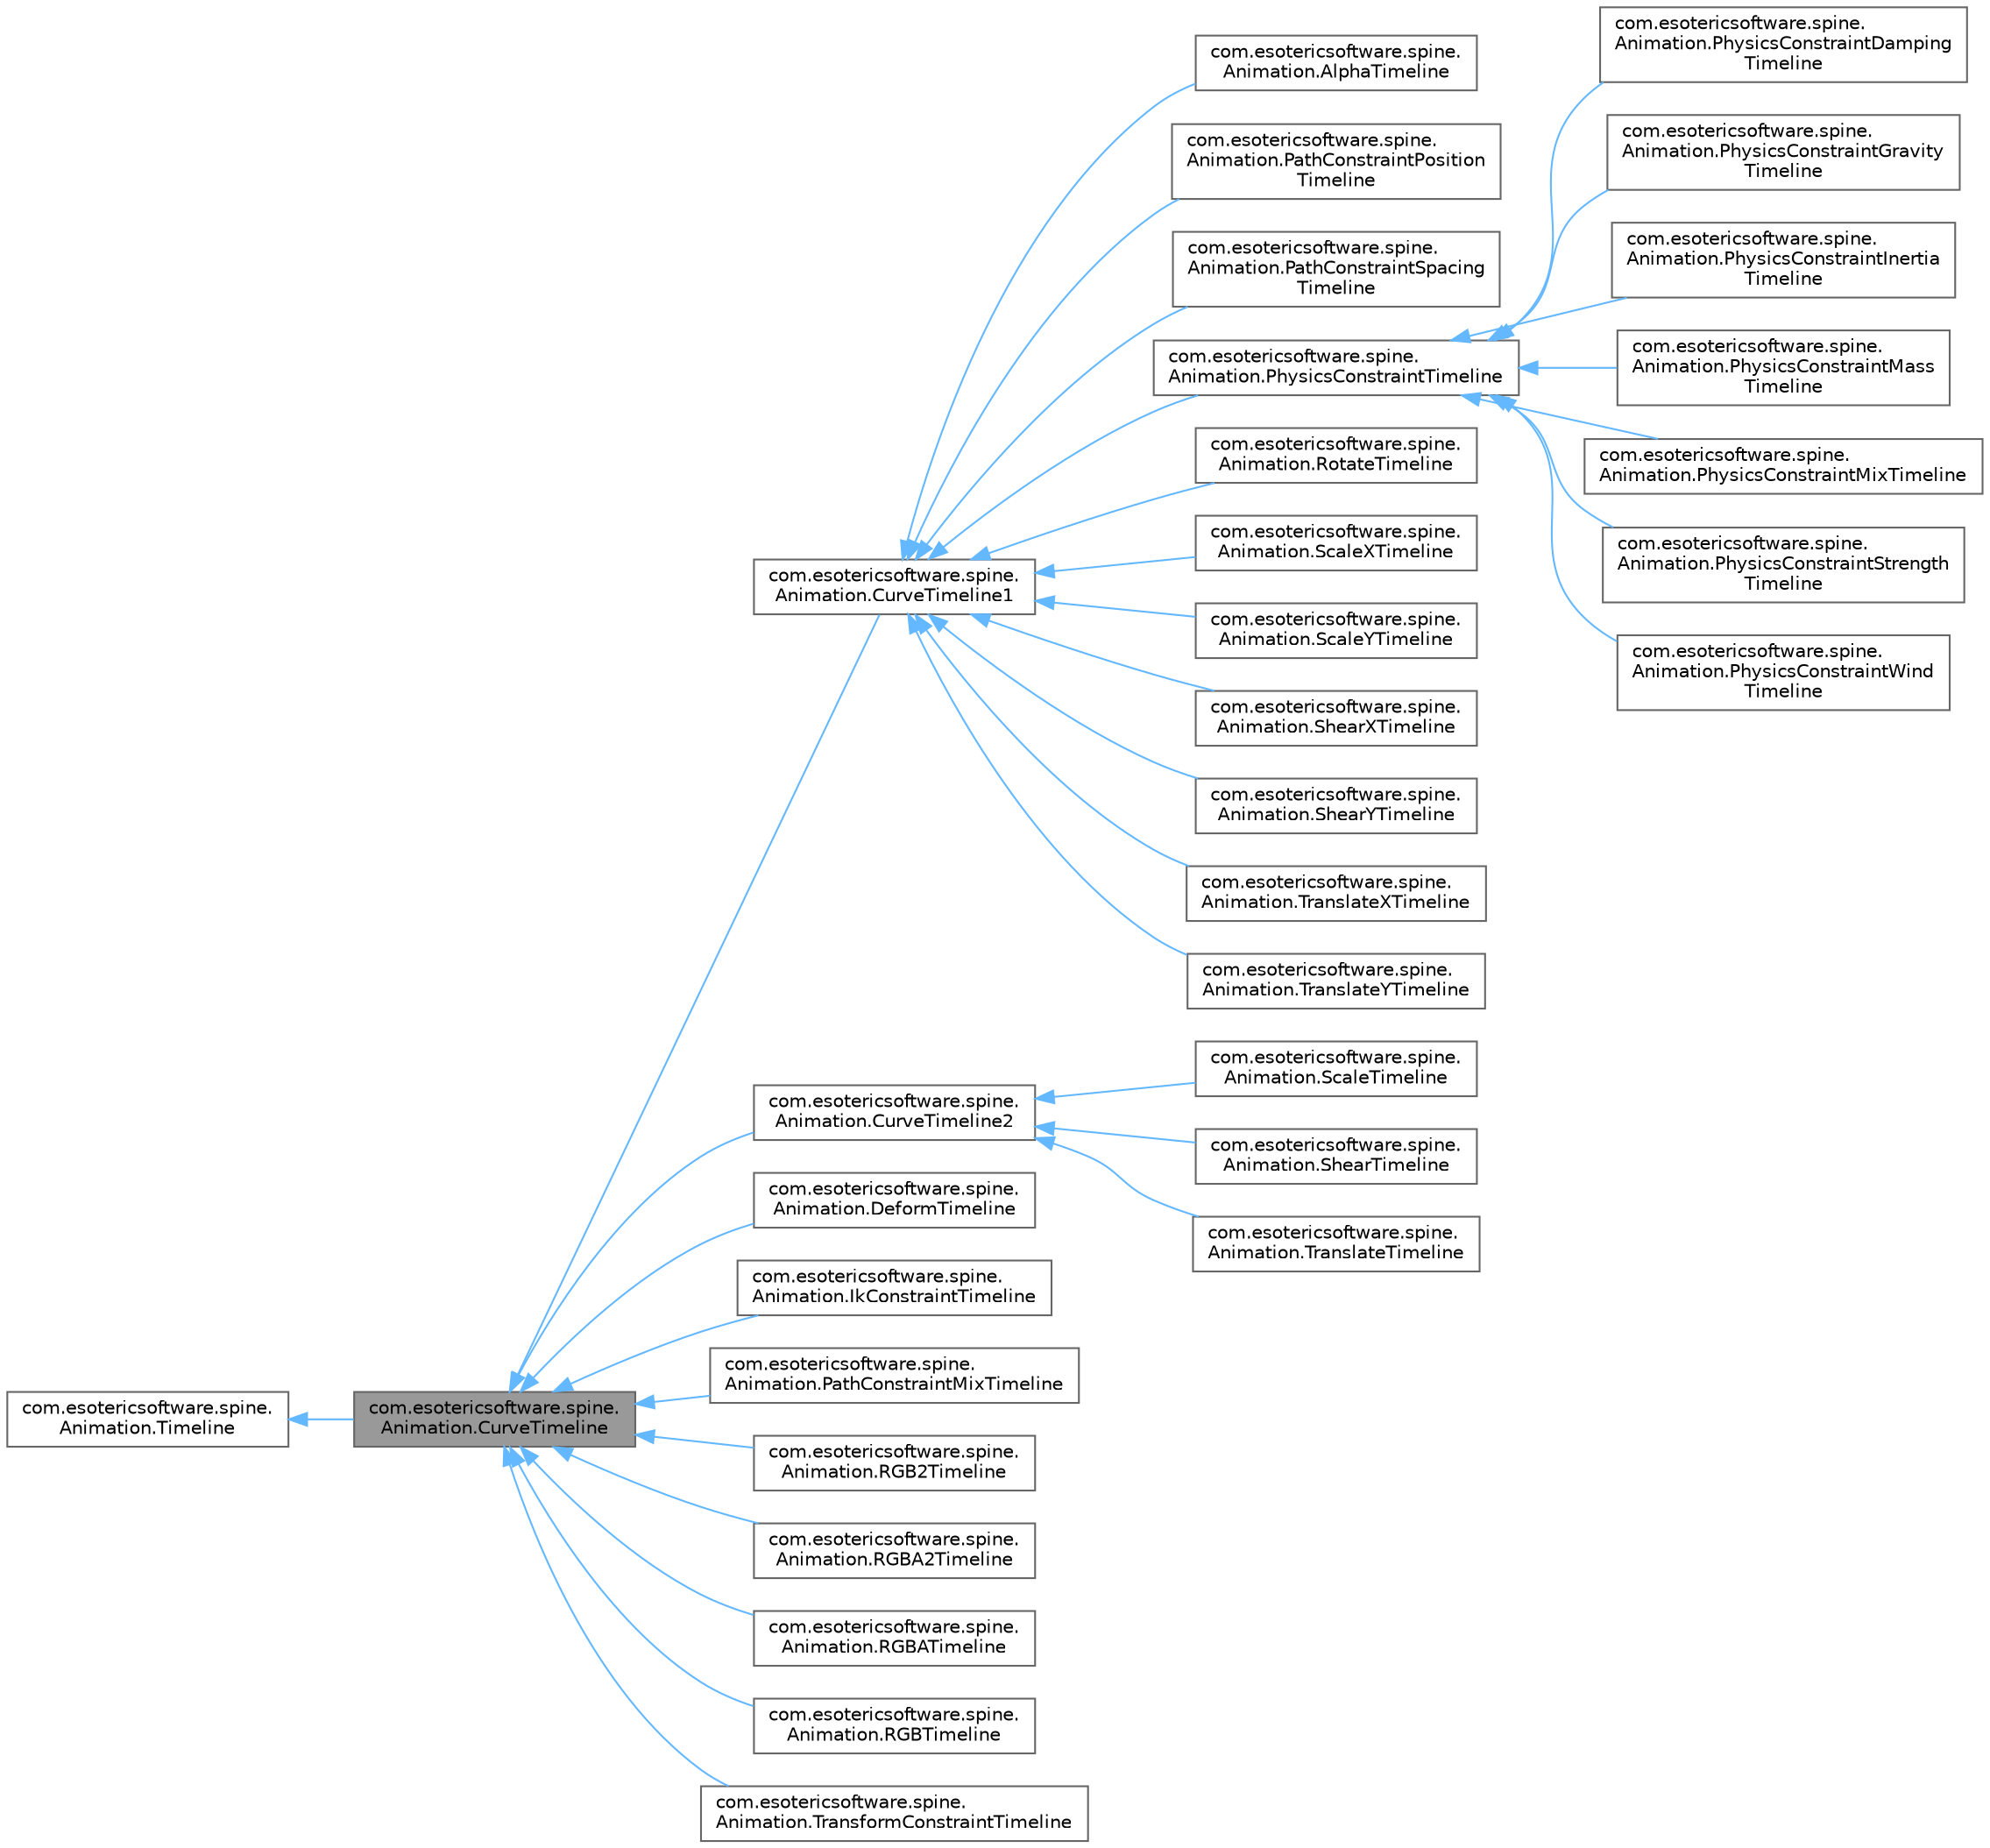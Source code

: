 digraph "com.esotericsoftware.spine.Animation.CurveTimeline"
{
 // LATEX_PDF_SIZE
  bgcolor="transparent";
  edge [fontname=Helvetica,fontsize=10,labelfontname=Helvetica,labelfontsize=10];
  node [fontname=Helvetica,fontsize=10,shape=box,height=0.2,width=0.4];
  rankdir="LR";
  Node1 [id="Node000001",label="com.esotericsoftware.spine.\lAnimation.CurveTimeline",height=0.2,width=0.4,color="gray40", fillcolor="grey60", style="filled", fontcolor="black",tooltip=" "];
  Node2 -> Node1 [id="edge33_Node000001_Node000002",dir="back",color="steelblue1",style="solid",tooltip=" "];
  Node2 [id="Node000002",label="com.esotericsoftware.spine.\lAnimation.Timeline",height=0.2,width=0.4,color="gray40", fillcolor="white", style="filled",URL="$classcom_1_1esotericsoftware_1_1spine_1_1_animation_1_1_timeline.html",tooltip=" "];
  Node1 -> Node3 [id="edge34_Node000001_Node000003",dir="back",color="steelblue1",style="solid",tooltip=" "];
  Node3 [id="Node000003",label="com.esotericsoftware.spine.\lAnimation.CurveTimeline1",height=0.2,width=0.4,color="gray40", fillcolor="white", style="filled",URL="$classcom_1_1esotericsoftware_1_1spine_1_1_animation_1_1_curve_timeline1.html",tooltip=" "];
  Node3 -> Node4 [id="edge35_Node000003_Node000004",dir="back",color="steelblue1",style="solid",tooltip=" "];
  Node4 [id="Node000004",label="com.esotericsoftware.spine.\lAnimation.AlphaTimeline",height=0.2,width=0.4,color="gray40", fillcolor="white", style="filled",URL="$classcom_1_1esotericsoftware_1_1spine_1_1_animation_1_1_alpha_timeline.html",tooltip=" "];
  Node3 -> Node5 [id="edge36_Node000003_Node000005",dir="back",color="steelblue1",style="solid",tooltip=" "];
  Node5 [id="Node000005",label="com.esotericsoftware.spine.\lAnimation.PathConstraintPosition\lTimeline",height=0.2,width=0.4,color="gray40", fillcolor="white", style="filled",URL="$classcom_1_1esotericsoftware_1_1spine_1_1_animation_1_1_path_constraint_position_timeline.html",tooltip=" "];
  Node3 -> Node6 [id="edge37_Node000003_Node000006",dir="back",color="steelblue1",style="solid",tooltip=" "];
  Node6 [id="Node000006",label="com.esotericsoftware.spine.\lAnimation.PathConstraintSpacing\lTimeline",height=0.2,width=0.4,color="gray40", fillcolor="white", style="filled",URL="$classcom_1_1esotericsoftware_1_1spine_1_1_animation_1_1_path_constraint_spacing_timeline.html",tooltip=" "];
  Node3 -> Node7 [id="edge38_Node000003_Node000007",dir="back",color="steelblue1",style="solid",tooltip=" "];
  Node7 [id="Node000007",label="com.esotericsoftware.spine.\lAnimation.PhysicsConstraintTimeline",height=0.2,width=0.4,color="gray40", fillcolor="white", style="filled",URL="$classcom_1_1esotericsoftware_1_1spine_1_1_animation_1_1_physics_constraint_timeline.html",tooltip=" "];
  Node7 -> Node8 [id="edge39_Node000007_Node000008",dir="back",color="steelblue1",style="solid",tooltip=" "];
  Node8 [id="Node000008",label="com.esotericsoftware.spine.\lAnimation.PhysicsConstraintDamping\lTimeline",height=0.2,width=0.4,color="gray40", fillcolor="white", style="filled",URL="$classcom_1_1esotericsoftware_1_1spine_1_1_animation_1_1_physics_constraint_damping_timeline.html",tooltip=" "];
  Node7 -> Node9 [id="edge40_Node000007_Node000009",dir="back",color="steelblue1",style="solid",tooltip=" "];
  Node9 [id="Node000009",label="com.esotericsoftware.spine.\lAnimation.PhysicsConstraintGravity\lTimeline",height=0.2,width=0.4,color="gray40", fillcolor="white", style="filled",URL="$classcom_1_1esotericsoftware_1_1spine_1_1_animation_1_1_physics_constraint_gravity_timeline.html",tooltip=" "];
  Node7 -> Node10 [id="edge41_Node000007_Node000010",dir="back",color="steelblue1",style="solid",tooltip=" "];
  Node10 [id="Node000010",label="com.esotericsoftware.spine.\lAnimation.PhysicsConstraintInertia\lTimeline",height=0.2,width=0.4,color="gray40", fillcolor="white", style="filled",URL="$classcom_1_1esotericsoftware_1_1spine_1_1_animation_1_1_physics_constraint_inertia_timeline.html",tooltip=" "];
  Node7 -> Node11 [id="edge42_Node000007_Node000011",dir="back",color="steelblue1",style="solid",tooltip=" "];
  Node11 [id="Node000011",label="com.esotericsoftware.spine.\lAnimation.PhysicsConstraintMass\lTimeline",height=0.2,width=0.4,color="gray40", fillcolor="white", style="filled",URL="$classcom_1_1esotericsoftware_1_1spine_1_1_animation_1_1_physics_constraint_mass_timeline.html",tooltip=" "];
  Node7 -> Node12 [id="edge43_Node000007_Node000012",dir="back",color="steelblue1",style="solid",tooltip=" "];
  Node12 [id="Node000012",label="com.esotericsoftware.spine.\lAnimation.PhysicsConstraintMixTimeline",height=0.2,width=0.4,color="gray40", fillcolor="white", style="filled",URL="$classcom_1_1esotericsoftware_1_1spine_1_1_animation_1_1_physics_constraint_mix_timeline.html",tooltip=" "];
  Node7 -> Node13 [id="edge44_Node000007_Node000013",dir="back",color="steelblue1",style="solid",tooltip=" "];
  Node13 [id="Node000013",label="com.esotericsoftware.spine.\lAnimation.PhysicsConstraintStrength\lTimeline",height=0.2,width=0.4,color="gray40", fillcolor="white", style="filled",URL="$classcom_1_1esotericsoftware_1_1spine_1_1_animation_1_1_physics_constraint_strength_timeline.html",tooltip=" "];
  Node7 -> Node14 [id="edge45_Node000007_Node000014",dir="back",color="steelblue1",style="solid",tooltip=" "];
  Node14 [id="Node000014",label="com.esotericsoftware.spine.\lAnimation.PhysicsConstraintWind\lTimeline",height=0.2,width=0.4,color="gray40", fillcolor="white", style="filled",URL="$classcom_1_1esotericsoftware_1_1spine_1_1_animation_1_1_physics_constraint_wind_timeline.html",tooltip=" "];
  Node3 -> Node15 [id="edge46_Node000003_Node000015",dir="back",color="steelblue1",style="solid",tooltip=" "];
  Node15 [id="Node000015",label="com.esotericsoftware.spine.\lAnimation.RotateTimeline",height=0.2,width=0.4,color="gray40", fillcolor="white", style="filled",URL="$classcom_1_1esotericsoftware_1_1spine_1_1_animation_1_1_rotate_timeline.html",tooltip=" "];
  Node3 -> Node16 [id="edge47_Node000003_Node000016",dir="back",color="steelblue1",style="solid",tooltip=" "];
  Node16 [id="Node000016",label="com.esotericsoftware.spine.\lAnimation.ScaleXTimeline",height=0.2,width=0.4,color="gray40", fillcolor="white", style="filled",URL="$classcom_1_1esotericsoftware_1_1spine_1_1_animation_1_1_scale_x_timeline.html",tooltip=" "];
  Node3 -> Node17 [id="edge48_Node000003_Node000017",dir="back",color="steelblue1",style="solid",tooltip=" "];
  Node17 [id="Node000017",label="com.esotericsoftware.spine.\lAnimation.ScaleYTimeline",height=0.2,width=0.4,color="gray40", fillcolor="white", style="filled",URL="$classcom_1_1esotericsoftware_1_1spine_1_1_animation_1_1_scale_y_timeline.html",tooltip=" "];
  Node3 -> Node18 [id="edge49_Node000003_Node000018",dir="back",color="steelblue1",style="solid",tooltip=" "];
  Node18 [id="Node000018",label="com.esotericsoftware.spine.\lAnimation.ShearXTimeline",height=0.2,width=0.4,color="gray40", fillcolor="white", style="filled",URL="$classcom_1_1esotericsoftware_1_1spine_1_1_animation_1_1_shear_x_timeline.html",tooltip=" "];
  Node3 -> Node19 [id="edge50_Node000003_Node000019",dir="back",color="steelblue1",style="solid",tooltip=" "];
  Node19 [id="Node000019",label="com.esotericsoftware.spine.\lAnimation.ShearYTimeline",height=0.2,width=0.4,color="gray40", fillcolor="white", style="filled",URL="$classcom_1_1esotericsoftware_1_1spine_1_1_animation_1_1_shear_y_timeline.html",tooltip=" "];
  Node3 -> Node20 [id="edge51_Node000003_Node000020",dir="back",color="steelblue1",style="solid",tooltip=" "];
  Node20 [id="Node000020",label="com.esotericsoftware.spine.\lAnimation.TranslateXTimeline",height=0.2,width=0.4,color="gray40", fillcolor="white", style="filled",URL="$classcom_1_1esotericsoftware_1_1spine_1_1_animation_1_1_translate_x_timeline.html",tooltip=" "];
  Node3 -> Node21 [id="edge52_Node000003_Node000021",dir="back",color="steelblue1",style="solid",tooltip=" "];
  Node21 [id="Node000021",label="com.esotericsoftware.spine.\lAnimation.TranslateYTimeline",height=0.2,width=0.4,color="gray40", fillcolor="white", style="filled",URL="$classcom_1_1esotericsoftware_1_1spine_1_1_animation_1_1_translate_y_timeline.html",tooltip=" "];
  Node1 -> Node22 [id="edge53_Node000001_Node000022",dir="back",color="steelblue1",style="solid",tooltip=" "];
  Node22 [id="Node000022",label="com.esotericsoftware.spine.\lAnimation.CurveTimeline2",height=0.2,width=0.4,color="gray40", fillcolor="white", style="filled",URL="$classcom_1_1esotericsoftware_1_1spine_1_1_animation_1_1_curve_timeline2.html",tooltip=" "];
  Node22 -> Node23 [id="edge54_Node000022_Node000023",dir="back",color="steelblue1",style="solid",tooltip=" "];
  Node23 [id="Node000023",label="com.esotericsoftware.spine.\lAnimation.ScaleTimeline",height=0.2,width=0.4,color="gray40", fillcolor="white", style="filled",URL="$classcom_1_1esotericsoftware_1_1spine_1_1_animation_1_1_scale_timeline.html",tooltip=" "];
  Node22 -> Node24 [id="edge55_Node000022_Node000024",dir="back",color="steelblue1",style="solid",tooltip=" "];
  Node24 [id="Node000024",label="com.esotericsoftware.spine.\lAnimation.ShearTimeline",height=0.2,width=0.4,color="gray40", fillcolor="white", style="filled",URL="$classcom_1_1esotericsoftware_1_1spine_1_1_animation_1_1_shear_timeline.html",tooltip=" "];
  Node22 -> Node25 [id="edge56_Node000022_Node000025",dir="back",color="steelblue1",style="solid",tooltip=" "];
  Node25 [id="Node000025",label="com.esotericsoftware.spine.\lAnimation.TranslateTimeline",height=0.2,width=0.4,color="gray40", fillcolor="white", style="filled",URL="$classcom_1_1esotericsoftware_1_1spine_1_1_animation_1_1_translate_timeline.html",tooltip=" "];
  Node1 -> Node26 [id="edge57_Node000001_Node000026",dir="back",color="steelblue1",style="solid",tooltip=" "];
  Node26 [id="Node000026",label="com.esotericsoftware.spine.\lAnimation.DeformTimeline",height=0.2,width=0.4,color="gray40", fillcolor="white", style="filled",URL="$classcom_1_1esotericsoftware_1_1spine_1_1_animation_1_1_deform_timeline.html",tooltip=" "];
  Node1 -> Node27 [id="edge58_Node000001_Node000027",dir="back",color="steelblue1",style="solid",tooltip=" "];
  Node27 [id="Node000027",label="com.esotericsoftware.spine.\lAnimation.IkConstraintTimeline",height=0.2,width=0.4,color="gray40", fillcolor="white", style="filled",URL="$classcom_1_1esotericsoftware_1_1spine_1_1_animation_1_1_ik_constraint_timeline.html",tooltip=" "];
  Node1 -> Node28 [id="edge59_Node000001_Node000028",dir="back",color="steelblue1",style="solid",tooltip=" "];
  Node28 [id="Node000028",label="com.esotericsoftware.spine.\lAnimation.PathConstraintMixTimeline",height=0.2,width=0.4,color="gray40", fillcolor="white", style="filled",URL="$classcom_1_1esotericsoftware_1_1spine_1_1_animation_1_1_path_constraint_mix_timeline.html",tooltip=" "];
  Node1 -> Node29 [id="edge60_Node000001_Node000029",dir="back",color="steelblue1",style="solid",tooltip=" "];
  Node29 [id="Node000029",label="com.esotericsoftware.spine.\lAnimation.RGB2Timeline",height=0.2,width=0.4,color="gray40", fillcolor="white", style="filled",URL="$classcom_1_1esotericsoftware_1_1spine_1_1_animation_1_1_r_g_b2_timeline.html",tooltip=" "];
  Node1 -> Node30 [id="edge61_Node000001_Node000030",dir="back",color="steelblue1",style="solid",tooltip=" "];
  Node30 [id="Node000030",label="com.esotericsoftware.spine.\lAnimation.RGBA2Timeline",height=0.2,width=0.4,color="gray40", fillcolor="white", style="filled",URL="$classcom_1_1esotericsoftware_1_1spine_1_1_animation_1_1_r_g_b_a2_timeline.html",tooltip=" "];
  Node1 -> Node31 [id="edge62_Node000001_Node000031",dir="back",color="steelblue1",style="solid",tooltip=" "];
  Node31 [id="Node000031",label="com.esotericsoftware.spine.\lAnimation.RGBATimeline",height=0.2,width=0.4,color="gray40", fillcolor="white", style="filled",URL="$classcom_1_1esotericsoftware_1_1spine_1_1_animation_1_1_r_g_b_a_timeline.html",tooltip=" "];
  Node1 -> Node32 [id="edge63_Node000001_Node000032",dir="back",color="steelblue1",style="solid",tooltip=" "];
  Node32 [id="Node000032",label="com.esotericsoftware.spine.\lAnimation.RGBTimeline",height=0.2,width=0.4,color="gray40", fillcolor="white", style="filled",URL="$classcom_1_1esotericsoftware_1_1spine_1_1_animation_1_1_r_g_b_timeline.html",tooltip=" "];
  Node1 -> Node33 [id="edge64_Node000001_Node000033",dir="back",color="steelblue1",style="solid",tooltip=" "];
  Node33 [id="Node000033",label="com.esotericsoftware.spine.\lAnimation.TransformConstraintTimeline",height=0.2,width=0.4,color="gray40", fillcolor="white", style="filled",URL="$classcom_1_1esotericsoftware_1_1spine_1_1_animation_1_1_transform_constraint_timeline.html",tooltip=" "];
}
